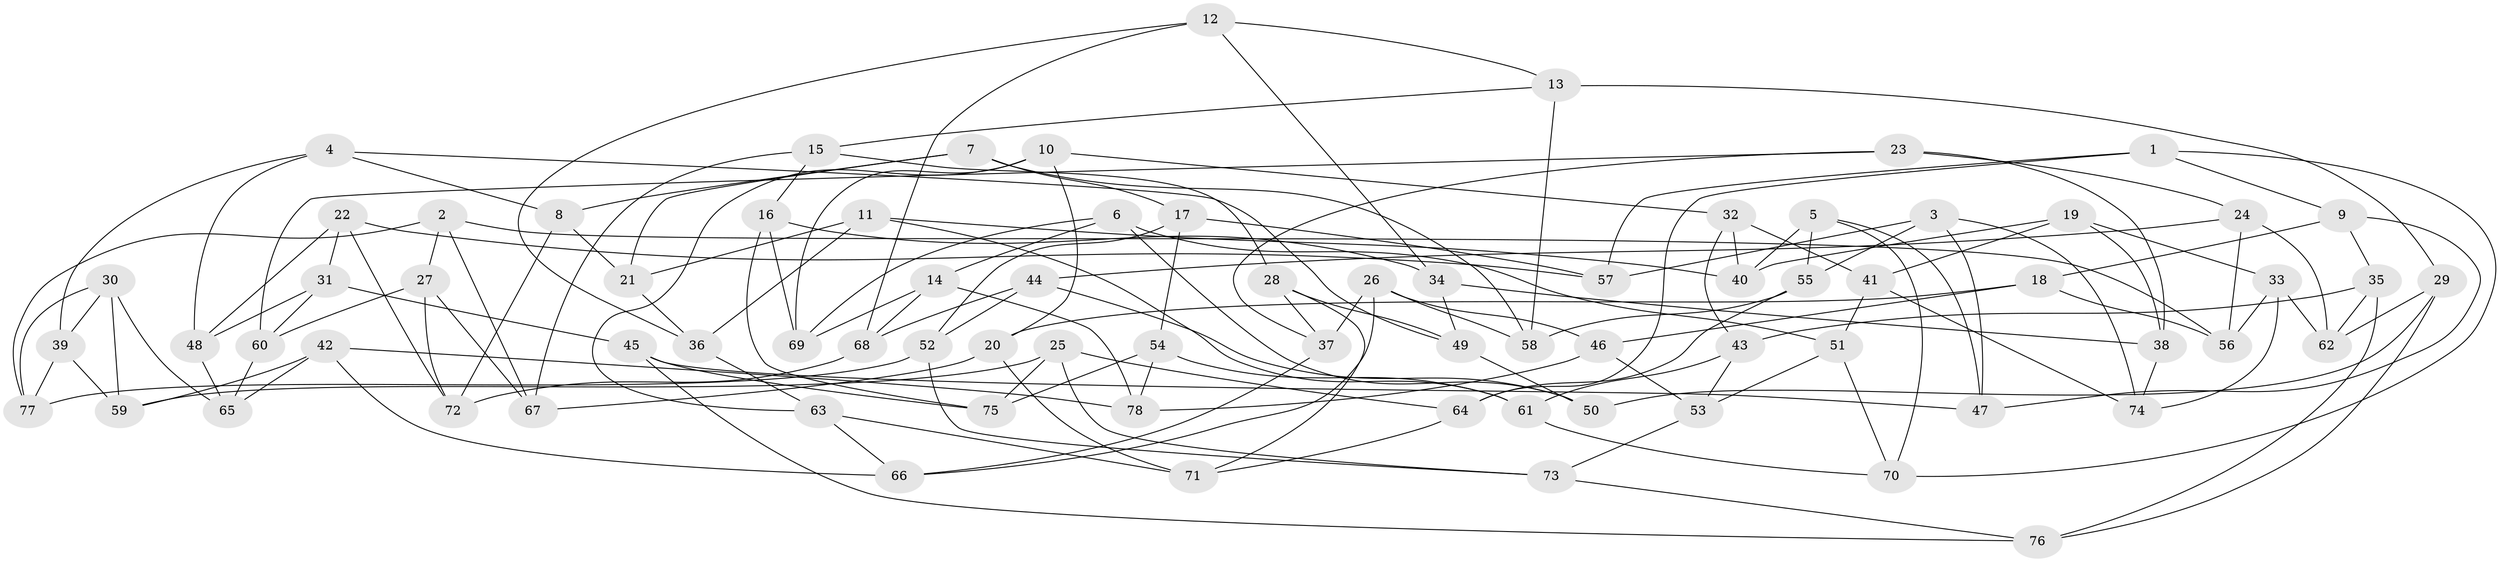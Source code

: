 // Generated by graph-tools (version 1.1) at 2025/58/03/09/25 04:58:22]
// undirected, 78 vertices, 156 edges
graph export_dot {
graph [start="1"]
  node [color=gray90,style=filled];
  1;
  2;
  3;
  4;
  5;
  6;
  7;
  8;
  9;
  10;
  11;
  12;
  13;
  14;
  15;
  16;
  17;
  18;
  19;
  20;
  21;
  22;
  23;
  24;
  25;
  26;
  27;
  28;
  29;
  30;
  31;
  32;
  33;
  34;
  35;
  36;
  37;
  38;
  39;
  40;
  41;
  42;
  43;
  44;
  45;
  46;
  47;
  48;
  49;
  50;
  51;
  52;
  53;
  54;
  55;
  56;
  57;
  58;
  59;
  60;
  61;
  62;
  63;
  64;
  65;
  66;
  67;
  68;
  69;
  70;
  71;
  72;
  73;
  74;
  75;
  76;
  77;
  78;
  1 -- 70;
  1 -- 57;
  1 -- 64;
  1 -- 9;
  2 -- 77;
  2 -- 27;
  2 -- 56;
  2 -- 67;
  3 -- 74;
  3 -- 57;
  3 -- 55;
  3 -- 47;
  4 -- 39;
  4 -- 8;
  4 -- 48;
  4 -- 49;
  5 -- 47;
  5 -- 70;
  5 -- 55;
  5 -- 40;
  6 -- 69;
  6 -- 50;
  6 -- 14;
  6 -- 51;
  7 -- 17;
  7 -- 21;
  7 -- 8;
  7 -- 58;
  8 -- 21;
  8 -- 72;
  9 -- 18;
  9 -- 35;
  9 -- 47;
  10 -- 32;
  10 -- 69;
  10 -- 20;
  10 -- 63;
  11 -- 21;
  11 -- 61;
  11 -- 40;
  11 -- 36;
  12 -- 13;
  12 -- 68;
  12 -- 34;
  12 -- 36;
  13 -- 58;
  13 -- 29;
  13 -- 15;
  14 -- 78;
  14 -- 68;
  14 -- 69;
  15 -- 28;
  15 -- 67;
  15 -- 16;
  16 -- 69;
  16 -- 34;
  16 -- 75;
  17 -- 52;
  17 -- 54;
  17 -- 57;
  18 -- 56;
  18 -- 46;
  18 -- 20;
  19 -- 33;
  19 -- 41;
  19 -- 38;
  19 -- 40;
  20 -- 71;
  20 -- 67;
  21 -- 36;
  22 -- 57;
  22 -- 48;
  22 -- 31;
  22 -- 72;
  23 -- 24;
  23 -- 37;
  23 -- 38;
  23 -- 60;
  24 -- 44;
  24 -- 62;
  24 -- 56;
  25 -- 59;
  25 -- 75;
  25 -- 64;
  25 -- 73;
  26 -- 66;
  26 -- 46;
  26 -- 58;
  26 -- 37;
  27 -- 60;
  27 -- 72;
  27 -- 67;
  28 -- 49;
  28 -- 71;
  28 -- 37;
  29 -- 62;
  29 -- 76;
  29 -- 50;
  30 -- 39;
  30 -- 59;
  30 -- 77;
  30 -- 65;
  31 -- 48;
  31 -- 45;
  31 -- 60;
  32 -- 41;
  32 -- 43;
  32 -- 40;
  33 -- 74;
  33 -- 56;
  33 -- 62;
  34 -- 49;
  34 -- 38;
  35 -- 76;
  35 -- 43;
  35 -- 62;
  36 -- 63;
  37 -- 66;
  38 -- 74;
  39 -- 59;
  39 -- 77;
  41 -- 74;
  41 -- 51;
  42 -- 59;
  42 -- 65;
  42 -- 66;
  42 -- 78;
  43 -- 53;
  43 -- 61;
  44 -- 52;
  44 -- 50;
  44 -- 68;
  45 -- 47;
  45 -- 75;
  45 -- 76;
  46 -- 78;
  46 -- 53;
  48 -- 65;
  49 -- 50;
  51 -- 70;
  51 -- 53;
  52 -- 77;
  52 -- 73;
  53 -- 73;
  54 -- 61;
  54 -- 75;
  54 -- 78;
  55 -- 58;
  55 -- 64;
  60 -- 65;
  61 -- 70;
  63 -- 66;
  63 -- 71;
  64 -- 71;
  68 -- 72;
  73 -- 76;
}
